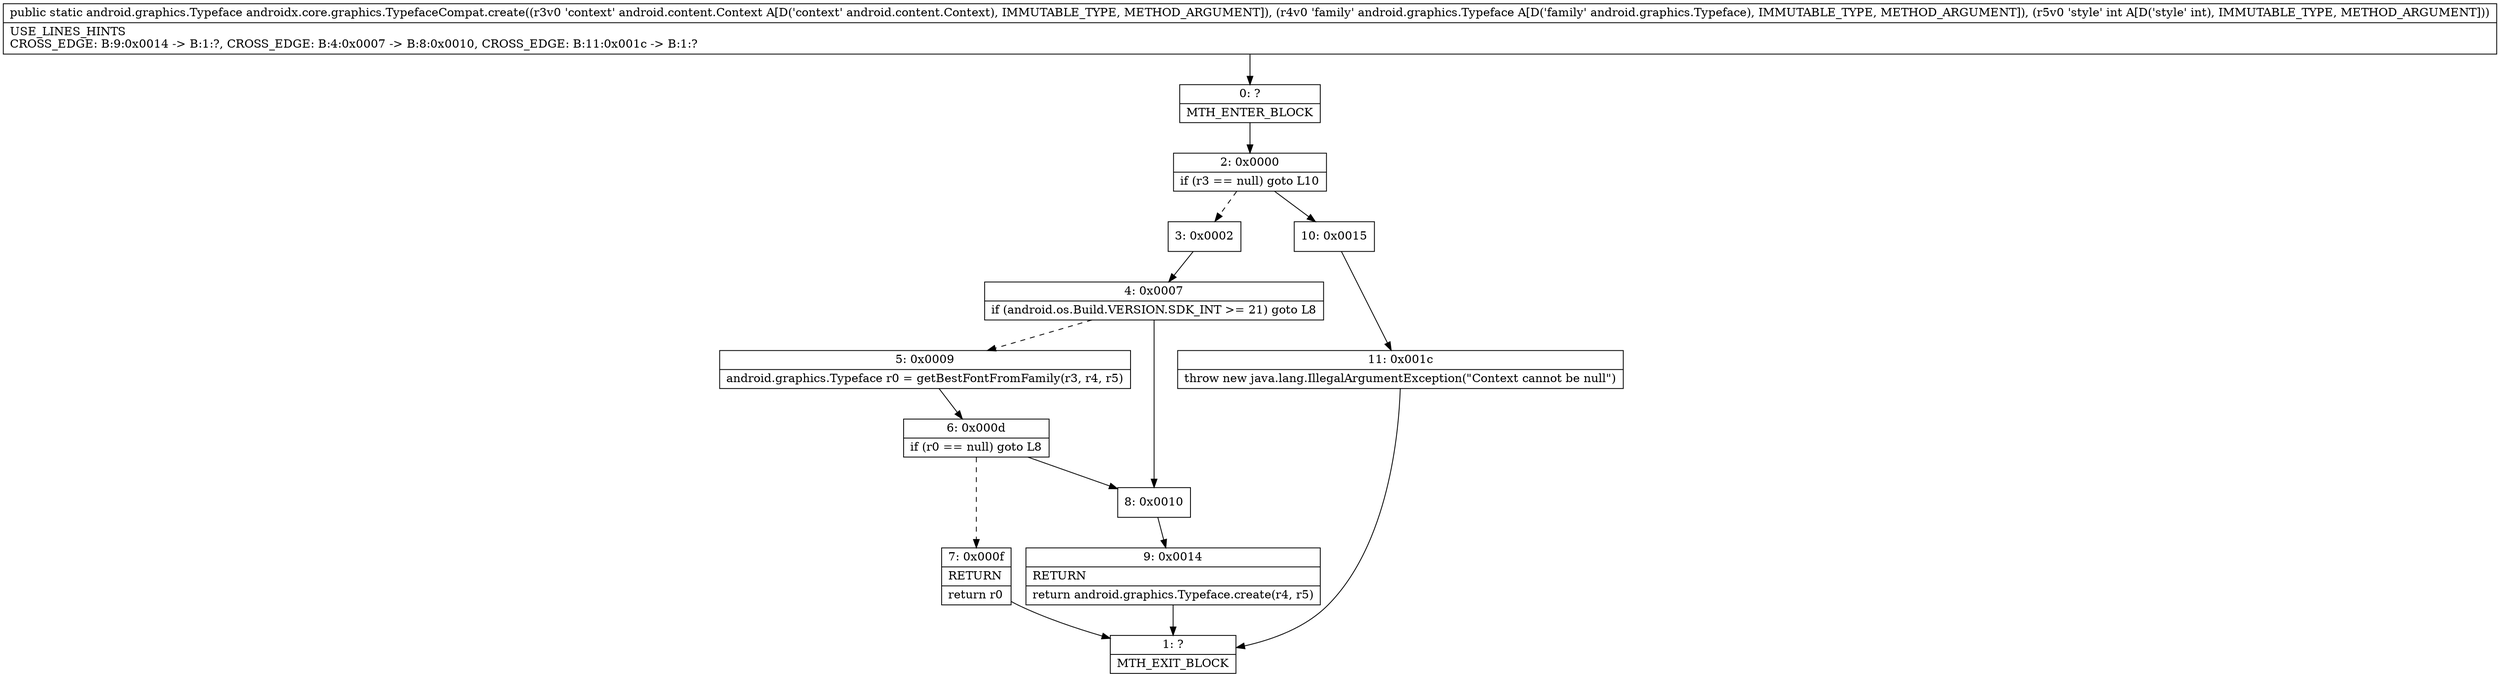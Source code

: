 digraph "CFG forandroidx.core.graphics.TypefaceCompat.create(Landroid\/content\/Context;Landroid\/graphics\/Typeface;I)Landroid\/graphics\/Typeface;" {
Node_0 [shape=record,label="{0\:\ ?|MTH_ENTER_BLOCK\l}"];
Node_2 [shape=record,label="{2\:\ 0x0000|if (r3 == null) goto L10\l}"];
Node_3 [shape=record,label="{3\:\ 0x0002}"];
Node_4 [shape=record,label="{4\:\ 0x0007|if (android.os.Build.VERSION.SDK_INT \>= 21) goto L8\l}"];
Node_5 [shape=record,label="{5\:\ 0x0009|android.graphics.Typeface r0 = getBestFontFromFamily(r3, r4, r5)\l}"];
Node_6 [shape=record,label="{6\:\ 0x000d|if (r0 == null) goto L8\l}"];
Node_7 [shape=record,label="{7\:\ 0x000f|RETURN\l|return r0\l}"];
Node_1 [shape=record,label="{1\:\ ?|MTH_EXIT_BLOCK\l}"];
Node_8 [shape=record,label="{8\:\ 0x0010}"];
Node_9 [shape=record,label="{9\:\ 0x0014|RETURN\l|return android.graphics.Typeface.create(r4, r5)\l}"];
Node_10 [shape=record,label="{10\:\ 0x0015}"];
Node_11 [shape=record,label="{11\:\ 0x001c|throw new java.lang.IllegalArgumentException(\"Context cannot be null\")\l}"];
MethodNode[shape=record,label="{public static android.graphics.Typeface androidx.core.graphics.TypefaceCompat.create((r3v0 'context' android.content.Context A[D('context' android.content.Context), IMMUTABLE_TYPE, METHOD_ARGUMENT]), (r4v0 'family' android.graphics.Typeface A[D('family' android.graphics.Typeface), IMMUTABLE_TYPE, METHOD_ARGUMENT]), (r5v0 'style' int A[D('style' int), IMMUTABLE_TYPE, METHOD_ARGUMENT]))  | USE_LINES_HINTS\lCROSS_EDGE: B:9:0x0014 \-\> B:1:?, CROSS_EDGE: B:4:0x0007 \-\> B:8:0x0010, CROSS_EDGE: B:11:0x001c \-\> B:1:?\l}"];
MethodNode -> Node_0;Node_0 -> Node_2;
Node_2 -> Node_3[style=dashed];
Node_2 -> Node_10;
Node_3 -> Node_4;
Node_4 -> Node_5[style=dashed];
Node_4 -> Node_8;
Node_5 -> Node_6;
Node_6 -> Node_7[style=dashed];
Node_6 -> Node_8;
Node_7 -> Node_1;
Node_8 -> Node_9;
Node_9 -> Node_1;
Node_10 -> Node_11;
Node_11 -> Node_1;
}

